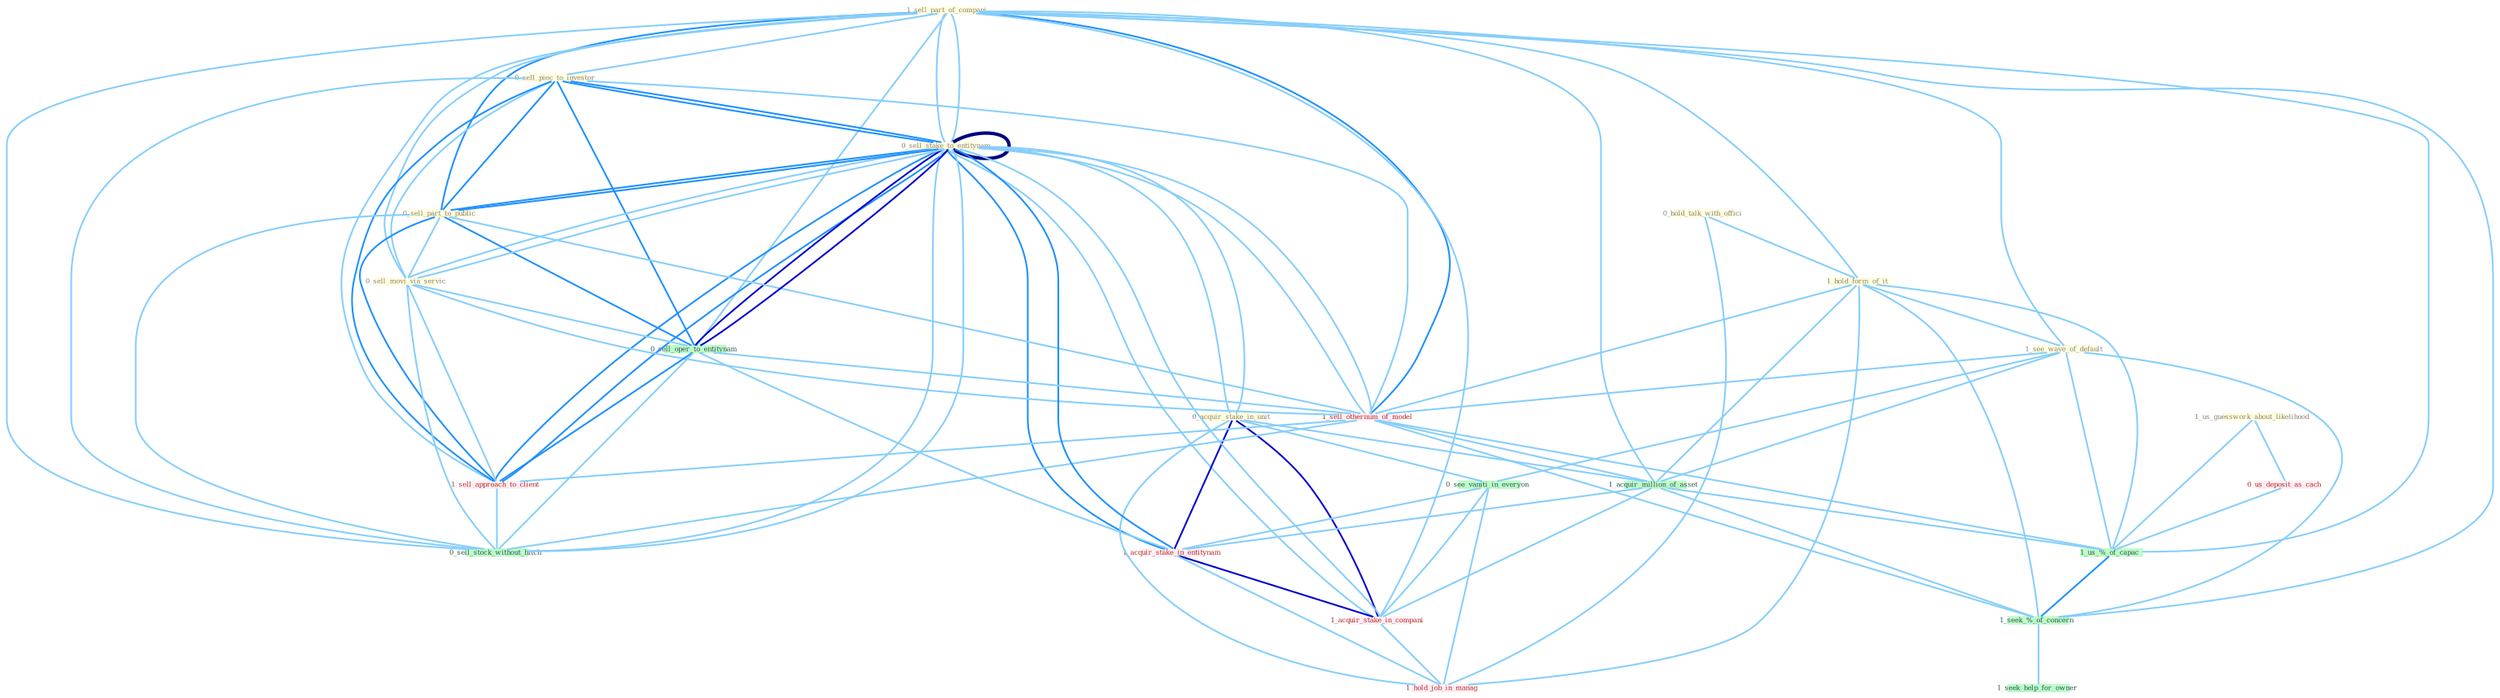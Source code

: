 Graph G{ 
    node
    [shape=polygon,style=filled,width=.5,height=.06,color="#BDFCC9",fixedsize=true,fontsize=4,
    fontcolor="#2f4f4f"];
    {node
    [color="#ffffe0", fontcolor="#8b7d6b"] "1_us_guesswork_about_likelihood " "1_sell_part_of_compani " "0_hold_talk_with_offici " "0_sell_piec_to_investor " "0_sell_stake_to_entitynam " "0_sell_part_to_public " "0_acquir_stake_in_unit " "0_sell_movi_via_servic " "1_hold_form_of_it " "1_see_wave_of_default "}
{node [color="#fff0f5", fontcolor="#b22222"] "1_sell_othernum_of_model " "0_us_deposit_as_cach " "1_acquir_stake_in_entitynam " "1_acquir_stake_in_compani " "1_sell_approach_to_client " "1_hold_job_in_manag "}
edge [color="#B0E2FF"];

	"1_us_guesswork_about_likelihood " -- "0_us_deposit_as_cach " [w="1", color="#87cefa" ];
	"1_us_guesswork_about_likelihood " -- "1_us_%_of_capac " [w="1", color="#87cefa" ];
	"1_sell_part_of_compani " -- "0_sell_piec_to_investor " [w="1", color="#87cefa" ];
	"1_sell_part_of_compani " -- "0_sell_stake_to_entitynam " [w="1", color="#87cefa" ];
	"1_sell_part_of_compani " -- "0_sell_part_to_public " [w="2", color="#1e90ff" , len=0.8];
	"1_sell_part_of_compani " -- "0_sell_movi_via_servic " [w="1", color="#87cefa" ];
	"1_sell_part_of_compani " -- "1_hold_form_of_it " [w="1", color="#87cefa" ];
	"1_sell_part_of_compani " -- "1_see_wave_of_default " [w="1", color="#87cefa" ];
	"1_sell_part_of_compani " -- "0_sell_oper_to_entitynam " [w="1", color="#87cefa" ];
	"1_sell_part_of_compani " -- "1_sell_othernum_of_model " [w="2", color="#1e90ff" , len=0.8];
	"1_sell_part_of_compani " -- "1_acquir_million_of_asset " [w="1", color="#87cefa" ];
	"1_sell_part_of_compani " -- "1_acquir_stake_in_compani " [w="1", color="#87cefa" ];
	"1_sell_part_of_compani " -- "0_sell_stake_to_entitynam " [w="1", color="#87cefa" ];
	"1_sell_part_of_compani " -- "1_us_%_of_capac " [w="1", color="#87cefa" ];
	"1_sell_part_of_compani " -- "1_sell_approach_to_client " [w="1", color="#87cefa" ];
	"1_sell_part_of_compani " -- "0_sell_stock_without_hitch " [w="1", color="#87cefa" ];
	"1_sell_part_of_compani " -- "1_seek_%_of_concern " [w="1", color="#87cefa" ];
	"0_hold_talk_with_offici " -- "1_hold_form_of_it " [w="1", color="#87cefa" ];
	"0_hold_talk_with_offici " -- "1_hold_job_in_manag " [w="1", color="#87cefa" ];
	"0_sell_piec_to_investor " -- "0_sell_stake_to_entitynam " [w="2", color="#1e90ff" , len=0.8];
	"0_sell_piec_to_investor " -- "0_sell_part_to_public " [w="2", color="#1e90ff" , len=0.8];
	"0_sell_piec_to_investor " -- "0_sell_movi_via_servic " [w="1", color="#87cefa" ];
	"0_sell_piec_to_investor " -- "0_sell_oper_to_entitynam " [w="2", color="#1e90ff" , len=0.8];
	"0_sell_piec_to_investor " -- "1_sell_othernum_of_model " [w="1", color="#87cefa" ];
	"0_sell_piec_to_investor " -- "0_sell_stake_to_entitynam " [w="2", color="#1e90ff" , len=0.8];
	"0_sell_piec_to_investor " -- "1_sell_approach_to_client " [w="2", color="#1e90ff" , len=0.8];
	"0_sell_piec_to_investor " -- "0_sell_stock_without_hitch " [w="1", color="#87cefa" ];
	"0_sell_stake_to_entitynam " -- "0_sell_part_to_public " [w="2", color="#1e90ff" , len=0.8];
	"0_sell_stake_to_entitynam " -- "0_acquir_stake_in_unit " [w="1", color="#87cefa" ];
	"0_sell_stake_to_entitynam " -- "0_sell_movi_via_servic " [w="1", color="#87cefa" ];
	"0_sell_stake_to_entitynam " -- "0_sell_oper_to_entitynam " [w="3", color="#0000cd" , len=0.6];
	"0_sell_stake_to_entitynam " -- "1_sell_othernum_of_model " [w="1", color="#87cefa" ];
	"0_sell_stake_to_entitynam " -- "1_acquir_stake_in_entitynam " [w="2", color="#1e90ff" , len=0.8];
	"0_sell_stake_to_entitynam " -- "1_acquir_stake_in_compani " [w="1", color="#87cefa" ];
	"0_sell_stake_to_entitynam " -- "0_sell_stake_to_entitynam " [w="4", style=bold, color="#000080", len=0.4];
	"0_sell_stake_to_entitynam " -- "1_sell_approach_to_client " [w="2", color="#1e90ff" , len=0.8];
	"0_sell_stake_to_entitynam " -- "0_sell_stock_without_hitch " [w="1", color="#87cefa" ];
	"0_sell_part_to_public " -- "0_sell_movi_via_servic " [w="1", color="#87cefa" ];
	"0_sell_part_to_public " -- "0_sell_oper_to_entitynam " [w="2", color="#1e90ff" , len=0.8];
	"0_sell_part_to_public " -- "1_sell_othernum_of_model " [w="1", color="#87cefa" ];
	"0_sell_part_to_public " -- "0_sell_stake_to_entitynam " [w="2", color="#1e90ff" , len=0.8];
	"0_sell_part_to_public " -- "1_sell_approach_to_client " [w="2", color="#1e90ff" , len=0.8];
	"0_sell_part_to_public " -- "0_sell_stock_without_hitch " [w="1", color="#87cefa" ];
	"0_acquir_stake_in_unit " -- "0_see_vaniti_in_everyon " [w="1", color="#87cefa" ];
	"0_acquir_stake_in_unit " -- "1_acquir_million_of_asset " [w="1", color="#87cefa" ];
	"0_acquir_stake_in_unit " -- "1_acquir_stake_in_entitynam " [w="3", color="#0000cd" , len=0.6];
	"0_acquir_stake_in_unit " -- "1_acquir_stake_in_compani " [w="3", color="#0000cd" , len=0.6];
	"0_acquir_stake_in_unit " -- "0_sell_stake_to_entitynam " [w="1", color="#87cefa" ];
	"0_acquir_stake_in_unit " -- "1_hold_job_in_manag " [w="1", color="#87cefa" ];
	"0_sell_movi_via_servic " -- "0_sell_oper_to_entitynam " [w="1", color="#87cefa" ];
	"0_sell_movi_via_servic " -- "1_sell_othernum_of_model " [w="1", color="#87cefa" ];
	"0_sell_movi_via_servic " -- "0_sell_stake_to_entitynam " [w="1", color="#87cefa" ];
	"0_sell_movi_via_servic " -- "1_sell_approach_to_client " [w="1", color="#87cefa" ];
	"0_sell_movi_via_servic " -- "0_sell_stock_without_hitch " [w="1", color="#87cefa" ];
	"1_hold_form_of_it " -- "1_see_wave_of_default " [w="1", color="#87cefa" ];
	"1_hold_form_of_it " -- "1_sell_othernum_of_model " [w="1", color="#87cefa" ];
	"1_hold_form_of_it " -- "1_acquir_million_of_asset " [w="1", color="#87cefa" ];
	"1_hold_form_of_it " -- "1_us_%_of_capac " [w="1", color="#87cefa" ];
	"1_hold_form_of_it " -- "1_hold_job_in_manag " [w="1", color="#87cefa" ];
	"1_hold_form_of_it " -- "1_seek_%_of_concern " [w="1", color="#87cefa" ];
	"1_see_wave_of_default " -- "1_sell_othernum_of_model " [w="1", color="#87cefa" ];
	"1_see_wave_of_default " -- "0_see_vaniti_in_everyon " [w="1", color="#87cefa" ];
	"1_see_wave_of_default " -- "1_acquir_million_of_asset " [w="1", color="#87cefa" ];
	"1_see_wave_of_default " -- "1_us_%_of_capac " [w="1", color="#87cefa" ];
	"1_see_wave_of_default " -- "1_seek_%_of_concern " [w="1", color="#87cefa" ];
	"0_sell_oper_to_entitynam " -- "1_sell_othernum_of_model " [w="1", color="#87cefa" ];
	"0_sell_oper_to_entitynam " -- "1_acquir_stake_in_entitynam " [w="1", color="#87cefa" ];
	"0_sell_oper_to_entitynam " -- "0_sell_stake_to_entitynam " [w="3", color="#0000cd" , len=0.6];
	"0_sell_oper_to_entitynam " -- "1_sell_approach_to_client " [w="2", color="#1e90ff" , len=0.8];
	"0_sell_oper_to_entitynam " -- "0_sell_stock_without_hitch " [w="1", color="#87cefa" ];
	"1_sell_othernum_of_model " -- "1_acquir_million_of_asset " [w="1", color="#87cefa" ];
	"1_sell_othernum_of_model " -- "0_sell_stake_to_entitynam " [w="1", color="#87cefa" ];
	"1_sell_othernum_of_model " -- "1_us_%_of_capac " [w="1", color="#87cefa" ];
	"1_sell_othernum_of_model " -- "1_sell_approach_to_client " [w="1", color="#87cefa" ];
	"1_sell_othernum_of_model " -- "0_sell_stock_without_hitch " [w="1", color="#87cefa" ];
	"1_sell_othernum_of_model " -- "1_seek_%_of_concern " [w="1", color="#87cefa" ];
	"0_see_vaniti_in_everyon " -- "1_acquir_stake_in_entitynam " [w="1", color="#87cefa" ];
	"0_see_vaniti_in_everyon " -- "1_acquir_stake_in_compani " [w="1", color="#87cefa" ];
	"0_see_vaniti_in_everyon " -- "1_hold_job_in_manag " [w="1", color="#87cefa" ];
	"1_acquir_million_of_asset " -- "1_acquir_stake_in_entitynam " [w="1", color="#87cefa" ];
	"1_acquir_million_of_asset " -- "1_acquir_stake_in_compani " [w="1", color="#87cefa" ];
	"1_acquir_million_of_asset " -- "1_us_%_of_capac " [w="1", color="#87cefa" ];
	"1_acquir_million_of_asset " -- "1_seek_%_of_concern " [w="1", color="#87cefa" ];
	"0_us_deposit_as_cach " -- "1_us_%_of_capac " [w="1", color="#87cefa" ];
	"1_acquir_stake_in_entitynam " -- "1_acquir_stake_in_compani " [w="3", color="#0000cd" , len=0.6];
	"1_acquir_stake_in_entitynam " -- "0_sell_stake_to_entitynam " [w="2", color="#1e90ff" , len=0.8];
	"1_acquir_stake_in_entitynam " -- "1_hold_job_in_manag " [w="1", color="#87cefa" ];
	"1_acquir_stake_in_compani " -- "0_sell_stake_to_entitynam " [w="1", color="#87cefa" ];
	"1_acquir_stake_in_compani " -- "1_hold_job_in_manag " [w="1", color="#87cefa" ];
	"0_sell_stake_to_entitynam " -- "1_sell_approach_to_client " [w="2", color="#1e90ff" , len=0.8];
	"0_sell_stake_to_entitynam " -- "0_sell_stock_without_hitch " [w="1", color="#87cefa" ];
	"1_us_%_of_capac " -- "1_seek_%_of_concern " [w="2", color="#1e90ff" , len=0.8];
	"1_sell_approach_to_client " -- "0_sell_stock_without_hitch " [w="1", color="#87cefa" ];
	"1_seek_%_of_concern " -- "1_seek_help_for_owner " [w="1", color="#87cefa" ];
}